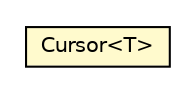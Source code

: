 #!/usr/local/bin/dot
#
# Class diagram 
# Generated by UMLGraph version R5_6-24-gf6e263 (http://www.umlgraph.org/)
#

digraph G {
	edge [fontname="Helvetica",fontsize=10,labelfontname="Helvetica",labelfontsize=10];
	node [fontname="Helvetica",fontsize=10,shape=plaintext];
	nodesep=0.25;
	ranksep=0.5;
	// com.orientechnologies.orient.core.storage.impl.local.paginated.wal.cas.deque.Cursor<T>
	c921545 [label=<<table title="com.orientechnologies.orient.core.storage.impl.local.paginated.wal.cas.deque.Cursor" border="0" cellborder="1" cellspacing="0" cellpadding="2" port="p" bgcolor="lemonChiffon" href="./Cursor.html">
		<tr><td><table border="0" cellspacing="0" cellpadding="1">
<tr><td align="center" balign="center"> Cursor&lt;T&gt; </td></tr>
		</table></td></tr>
		</table>>, URL="./Cursor.html", fontname="Helvetica", fontcolor="black", fontsize=10.0];
}

